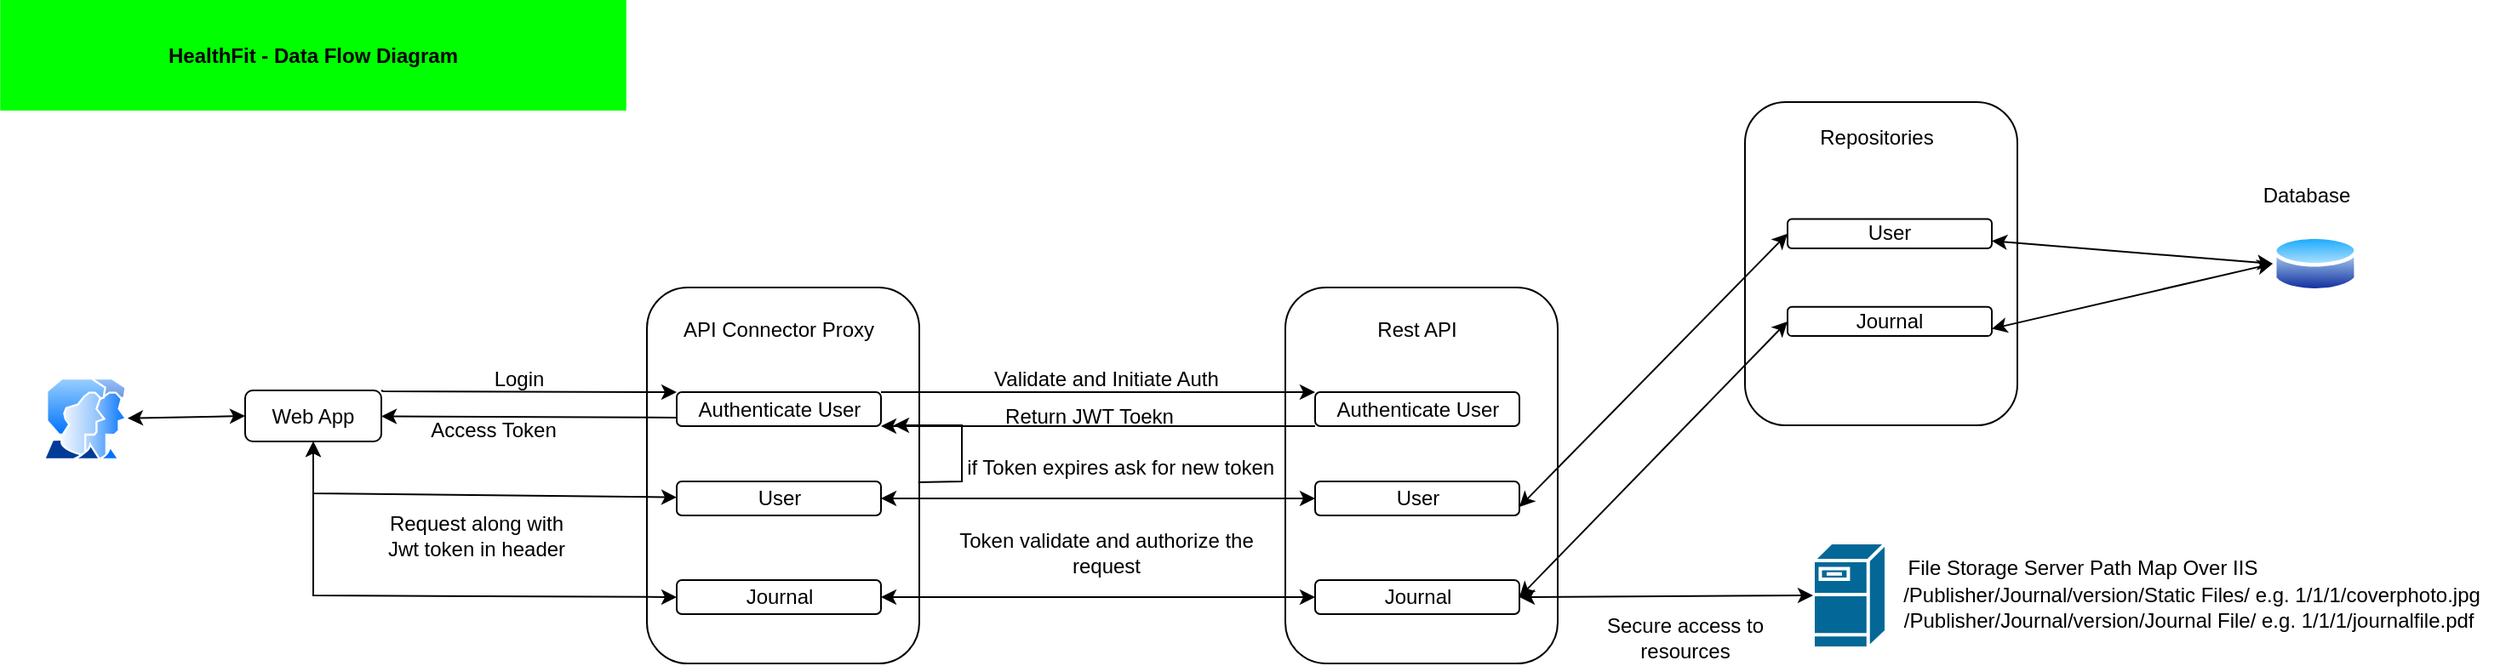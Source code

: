 <mxfile version="21.3.4" type="device">
  <diagram name="Page-1" id="NaIE0iuRqriaq7UGNfMM">
    <mxGraphModel dx="3640" dy="1178" grid="1" gridSize="10" guides="1" tooltips="1" connect="1" arrows="1" fold="1" page="1" pageScale="1" pageWidth="850" pageHeight="1100" math="0" shadow="0">
      <root>
        <mxCell id="0" />
        <mxCell id="1" parent="0" />
        <mxCell id="u52zlS9aAu4xKUvh2S-K-1" value="" style="image;aspect=fixed;perimeter=ellipsePerimeter;html=1;align=center;shadow=0;dashed=0;spacingTop=3;image=img/lib/active_directory/database.svg;" vertex="1" parent="1">
          <mxGeometry x="1160" y="176.5" width="50" height="37" as="geometry" />
        </mxCell>
        <mxCell id="u52zlS9aAu4xKUvh2S-K-8" value="Web App" style="rounded=1;whiteSpace=wrap;html=1;" vertex="1" parent="1">
          <mxGeometry x="-31" y="269.5" width="80" height="30" as="geometry" />
        </mxCell>
        <mxCell id="u52zlS9aAu4xKUvh2S-K-30" value="Login" style="text;html=1;strokeColor=none;fillColor=none;align=center;verticalAlign=middle;whiteSpace=wrap;rounded=0;" vertex="1" parent="1">
          <mxGeometry x="100" y="248" width="60" height="30" as="geometry" />
        </mxCell>
        <mxCell id="u52zlS9aAu4xKUvh2S-K-31" value="Validate and Initiate Auth" style="text;html=1;strokeColor=none;fillColor=none;align=center;verticalAlign=middle;whiteSpace=wrap;rounded=0;" vertex="1" parent="1">
          <mxGeometry x="400" y="248" width="150" height="30" as="geometry" />
        </mxCell>
        <mxCell id="u52zlS9aAu4xKUvh2S-K-40" value="" style="group" vertex="1" connectable="0" parent="1">
          <mxGeometry x="205" y="209" width="160" height="221" as="geometry" />
        </mxCell>
        <mxCell id="u52zlS9aAu4xKUvh2S-K-9" value="" style="rounded=1;whiteSpace=wrap;html=1;" vertex="1" parent="u52zlS9aAu4xKUvh2S-K-40">
          <mxGeometry width="160" height="221" as="geometry" />
        </mxCell>
        <mxCell id="u52zlS9aAu4xKUvh2S-K-11" value="Authenticate User" style="rounded=1;whiteSpace=wrap;html=1;" vertex="1" parent="u52zlS9aAu4xKUvh2S-K-40">
          <mxGeometry x="17.5" y="61.5" width="120" height="20" as="geometry" />
        </mxCell>
        <mxCell id="u52zlS9aAu4xKUvh2S-K-12" value="User" style="rounded=1;whiteSpace=wrap;html=1;" vertex="1" parent="u52zlS9aAu4xKUvh2S-K-40">
          <mxGeometry x="17.5" y="114" width="120" height="20" as="geometry" />
        </mxCell>
        <mxCell id="u52zlS9aAu4xKUvh2S-K-13" value="Journal" style="rounded=1;whiteSpace=wrap;html=1;" vertex="1" parent="u52zlS9aAu4xKUvh2S-K-40">
          <mxGeometry x="17.5" y="172" width="120" height="20" as="geometry" />
        </mxCell>
        <mxCell id="u52zlS9aAu4xKUvh2S-K-14" value="API Connector Proxy" style="text;html=1;strokeColor=none;fillColor=none;align=center;verticalAlign=middle;whiteSpace=wrap;rounded=0;" vertex="1" parent="u52zlS9aAu4xKUvh2S-K-40">
          <mxGeometry x="10" y="10" width="135" height="30" as="geometry" />
        </mxCell>
        <mxCell id="u52zlS9aAu4xKUvh2S-K-32" value="Return JWT Toekn" style="text;html=1;strokeColor=none;fillColor=none;align=center;verticalAlign=middle;whiteSpace=wrap;rounded=0;" vertex="1" parent="1">
          <mxGeometry x="410" y="269.5" width="110" height="30" as="geometry" />
        </mxCell>
        <mxCell id="u52zlS9aAu4xKUvh2S-K-34" value="Access Token" style="text;html=1;strokeColor=none;fillColor=none;align=center;verticalAlign=middle;whiteSpace=wrap;rounded=0;" vertex="1" parent="1">
          <mxGeometry x="60" y="278" width="110" height="30" as="geometry" />
        </mxCell>
        <mxCell id="u52zlS9aAu4xKUvh2S-K-38" value="Request along with Jwt token in header" style="text;html=1;strokeColor=none;fillColor=none;align=center;verticalAlign=middle;whiteSpace=wrap;rounded=0;" vertex="1" parent="1">
          <mxGeometry x="50" y="340" width="110" height="30" as="geometry" />
        </mxCell>
        <mxCell id="u52zlS9aAu4xKUvh2S-K-41" value="" style="group" vertex="1" connectable="0" parent="1">
          <mxGeometry x="580" y="209" width="160" height="221" as="geometry" />
        </mxCell>
        <mxCell id="u52zlS9aAu4xKUvh2S-K-42" value="" style="rounded=1;whiteSpace=wrap;html=1;" vertex="1" parent="u52zlS9aAu4xKUvh2S-K-41">
          <mxGeometry width="160" height="221" as="geometry" />
        </mxCell>
        <mxCell id="u52zlS9aAu4xKUvh2S-K-43" value="Authenticate User" style="rounded=1;whiteSpace=wrap;html=1;" vertex="1" parent="u52zlS9aAu4xKUvh2S-K-41">
          <mxGeometry x="17.5" y="61.5" width="120" height="20" as="geometry" />
        </mxCell>
        <mxCell id="u52zlS9aAu4xKUvh2S-K-44" value="User" style="rounded=1;whiteSpace=wrap;html=1;" vertex="1" parent="u52zlS9aAu4xKUvh2S-K-41">
          <mxGeometry x="17.5" y="114" width="120" height="20" as="geometry" />
        </mxCell>
        <mxCell id="u52zlS9aAu4xKUvh2S-K-45" value="Journal" style="rounded=1;whiteSpace=wrap;html=1;" vertex="1" parent="u52zlS9aAu4xKUvh2S-K-41">
          <mxGeometry x="17.5" y="172" width="120" height="20" as="geometry" />
        </mxCell>
        <mxCell id="u52zlS9aAu4xKUvh2S-K-46" value="Rest API" style="text;html=1;strokeColor=none;fillColor=none;align=center;verticalAlign=middle;whiteSpace=wrap;rounded=0;" vertex="1" parent="u52zlS9aAu4xKUvh2S-K-41">
          <mxGeometry x="10" y="10" width="135" height="30" as="geometry" />
        </mxCell>
        <mxCell id="u52zlS9aAu4xKUvh2S-K-50" value="" style="endArrow=classic;html=1;rounded=0;exitX=1;exitY=0;exitDx=0;exitDy=0;entryX=0;entryY=0;entryDx=0;entryDy=0;" edge="1" parent="1" source="u52zlS9aAu4xKUvh2S-K-8" target="u52zlS9aAu4xKUvh2S-K-11">
          <mxGeometry width="50" height="50" relative="1" as="geometry">
            <mxPoint x="370" y="260" as="sourcePoint" />
            <mxPoint x="420" y="210" as="targetPoint" />
            <Array as="points">
              <mxPoint x="50" y="270" />
            </Array>
          </mxGeometry>
        </mxCell>
        <mxCell id="u52zlS9aAu4xKUvh2S-K-51" value="" style="endArrow=classic;html=1;rounded=0;exitX=1;exitY=0;exitDx=0;exitDy=0;entryX=0;entryY=0;entryDx=0;entryDy=0;" edge="1" parent="1" source="u52zlS9aAu4xKUvh2S-K-11" target="u52zlS9aAu4xKUvh2S-K-43">
          <mxGeometry width="50" height="50" relative="1" as="geometry">
            <mxPoint x="370" y="278" as="sourcePoint" />
            <mxPoint x="544" y="279" as="targetPoint" />
            <Array as="points" />
          </mxGeometry>
        </mxCell>
        <mxCell id="u52zlS9aAu4xKUvh2S-K-52" value="" style="endArrow=classic;html=1;rounded=0;exitX=0;exitY=1;exitDx=0;exitDy=0;entryX=1;entryY=1;entryDx=0;entryDy=0;" edge="1" parent="1" source="u52zlS9aAu4xKUvh2S-K-43" target="u52zlS9aAu4xKUvh2S-K-11">
          <mxGeometry width="50" height="50" relative="1" as="geometry">
            <mxPoint x="50" y="390" as="sourcePoint" />
            <mxPoint x="100" y="340" as="targetPoint" />
          </mxGeometry>
        </mxCell>
        <mxCell id="u52zlS9aAu4xKUvh2S-K-53" value="" style="endArrow=classic;html=1;rounded=0;exitX=0;exitY=0.75;exitDx=0;exitDy=0;" edge="1" parent="1" source="u52zlS9aAu4xKUvh2S-K-11" target="u52zlS9aAu4xKUvh2S-K-8">
          <mxGeometry width="50" height="50" relative="1" as="geometry">
            <mxPoint x="360" y="300" as="sourcePoint" />
            <mxPoint x="50" y="286" as="targetPoint" />
          </mxGeometry>
        </mxCell>
        <mxCell id="u52zlS9aAu4xKUvh2S-K-56" value="" style="endArrow=classic;startArrow=classic;html=1;rounded=0;exitX=0.5;exitY=1;exitDx=0;exitDy=0;" edge="1" parent="1" source="u52zlS9aAu4xKUvh2S-K-8" target="u52zlS9aAu4xKUvh2S-K-12">
          <mxGeometry width="50" height="50" relative="1" as="geometry">
            <mxPoint x="60" y="410" as="sourcePoint" />
            <mxPoint x="110" y="360" as="targetPoint" />
            <Array as="points">
              <mxPoint x="9" y="330" />
            </Array>
          </mxGeometry>
        </mxCell>
        <mxCell id="u52zlS9aAu4xKUvh2S-K-57" value="" style="endArrow=classic;startArrow=classic;html=1;rounded=0;exitX=0.5;exitY=1;exitDx=0;exitDy=0;entryX=0;entryY=0.5;entryDx=0;entryDy=0;" edge="1" parent="1" source="u52zlS9aAu4xKUvh2S-K-8" target="u52zlS9aAu4xKUvh2S-K-13">
          <mxGeometry width="50" height="50" relative="1" as="geometry">
            <mxPoint x="20" y="420" as="sourcePoint" />
            <mxPoint x="70" y="370" as="targetPoint" />
            <Array as="points">
              <mxPoint x="9" y="390" />
            </Array>
          </mxGeometry>
        </mxCell>
        <mxCell id="u52zlS9aAu4xKUvh2S-K-58" value="" style="endArrow=classic;startArrow=classic;html=1;rounded=0;exitX=1;exitY=0.5;exitDx=0;exitDy=0;" edge="1" parent="1" source="u52zlS9aAu4xKUvh2S-K-12" target="u52zlS9aAu4xKUvh2S-K-44">
          <mxGeometry width="50" height="50" relative="1" as="geometry">
            <mxPoint x="450" y="400" as="sourcePoint" />
            <mxPoint x="500" y="350" as="targetPoint" />
          </mxGeometry>
        </mxCell>
        <mxCell id="u52zlS9aAu4xKUvh2S-K-59" value="" style="endArrow=classic;startArrow=classic;html=1;rounded=0;exitX=1;exitY=0.5;exitDx=0;exitDy=0;" edge="1" parent="1" source="u52zlS9aAu4xKUvh2S-K-13" target="u52zlS9aAu4xKUvh2S-K-45">
          <mxGeometry width="50" height="50" relative="1" as="geometry">
            <mxPoint x="353" y="390" as="sourcePoint" />
            <mxPoint x="608" y="390" as="targetPoint" />
          </mxGeometry>
        </mxCell>
        <mxCell id="u52zlS9aAu4xKUvh2S-K-60" value="Token validate and authorize the request" style="text;html=1;strokeColor=none;fillColor=none;align=center;verticalAlign=middle;whiteSpace=wrap;rounded=0;" vertex="1" parent="1">
          <mxGeometry x="380" y="350" width="190" height="30" as="geometry" />
        </mxCell>
        <mxCell id="u52zlS9aAu4xKUvh2S-K-61" value="" style="endArrow=classic;html=1;rounded=0;exitX=0.996;exitY=0.518;exitDx=0;exitDy=0;exitPerimeter=0;" edge="1" parent="1" source="u52zlS9aAu4xKUvh2S-K-9">
          <mxGeometry width="50" height="50" relative="1" as="geometry">
            <mxPoint x="420" y="360" as="sourcePoint" />
            <mxPoint x="350" y="290" as="targetPoint" />
            <Array as="points">
              <mxPoint x="390" y="323" />
              <mxPoint x="390" y="290" />
            </Array>
          </mxGeometry>
        </mxCell>
        <mxCell id="u52zlS9aAu4xKUvh2S-K-63" value="if Token expires ask for new token&amp;nbsp;" style="text;html=1;strokeColor=none;fillColor=none;align=center;verticalAlign=middle;whiteSpace=wrap;rounded=0;" vertex="1" parent="1">
          <mxGeometry x="390" y="299.5" width="190" height="30" as="geometry" />
        </mxCell>
        <mxCell id="u52zlS9aAu4xKUvh2S-K-64" value="" style="group" vertex="1" connectable="0" parent="1">
          <mxGeometry x="850" y="100" width="160" height="190" as="geometry" />
        </mxCell>
        <mxCell id="u52zlS9aAu4xKUvh2S-K-65" value="" style="rounded=1;whiteSpace=wrap;html=1;" vertex="1" parent="u52zlS9aAu4xKUvh2S-K-64">
          <mxGeometry width="160" height="190" as="geometry" />
        </mxCell>
        <mxCell id="u52zlS9aAu4xKUvh2S-K-67" value="User" style="rounded=1;whiteSpace=wrap;html=1;" vertex="1" parent="u52zlS9aAu4xKUvh2S-K-64">
          <mxGeometry x="25" y="68.778" width="120" height="17.195" as="geometry" />
        </mxCell>
        <mxCell id="u52zlS9aAu4xKUvh2S-K-68" value="Journal" style="rounded=1;whiteSpace=wrap;html=1;" vertex="1" parent="u52zlS9aAu4xKUvh2S-K-64">
          <mxGeometry x="25" y="120.362" width="120" height="17.195" as="geometry" />
        </mxCell>
        <mxCell id="u52zlS9aAu4xKUvh2S-K-69" value="Repositories" style="text;html=1;strokeColor=none;fillColor=none;align=center;verticalAlign=middle;whiteSpace=wrap;rounded=0;" vertex="1" parent="u52zlS9aAu4xKUvh2S-K-64">
          <mxGeometry x="10" y="8.597" width="135" height="25.792" as="geometry" />
        </mxCell>
        <mxCell id="u52zlS9aAu4xKUvh2S-K-71" value="" style="endArrow=classic;startArrow=classic;html=1;rounded=0;entryX=0;entryY=0.5;entryDx=0;entryDy=0;exitX=1;exitY=0.75;exitDx=0;exitDy=0;" edge="1" parent="1" source="u52zlS9aAu4xKUvh2S-K-44" target="u52zlS9aAu4xKUvh2S-K-67">
          <mxGeometry width="50" height="50" relative="1" as="geometry">
            <mxPoint x="800" y="290" as="sourcePoint" />
            <mxPoint x="850" y="240" as="targetPoint" />
          </mxGeometry>
        </mxCell>
        <mxCell id="u52zlS9aAu4xKUvh2S-K-72" value="" style="endArrow=classic;startArrow=classic;html=1;rounded=0;entryX=0;entryY=0.5;entryDx=0;entryDy=0;exitX=1;exitY=0.5;exitDx=0;exitDy=0;" edge="1" parent="1" source="u52zlS9aAu4xKUvh2S-K-45" target="u52zlS9aAu4xKUvh2S-K-68">
          <mxGeometry width="50" height="50" relative="1" as="geometry">
            <mxPoint x="728" y="348" as="sourcePoint" />
            <mxPoint x="885" y="187" as="targetPoint" />
          </mxGeometry>
        </mxCell>
        <mxCell id="u52zlS9aAu4xKUvh2S-K-73" value="" style="endArrow=classic;startArrow=classic;html=1;rounded=0;exitX=0;exitY=0.5;exitDx=0;exitDy=0;entryX=1;entryY=0.75;entryDx=0;entryDy=0;" edge="1" parent="1" source="u52zlS9aAu4xKUvh2S-K-1" target="u52zlS9aAu4xKUvh2S-K-67">
          <mxGeometry width="50" height="50" relative="1" as="geometry">
            <mxPoint x="800" y="290" as="sourcePoint" />
            <mxPoint x="850" y="240" as="targetPoint" />
          </mxGeometry>
        </mxCell>
        <mxCell id="u52zlS9aAu4xKUvh2S-K-74" value="" style="endArrow=classic;startArrow=classic;html=1;rounded=0;entryX=0;entryY=0.5;entryDx=0;entryDy=0;exitX=1;exitY=0.75;exitDx=0;exitDy=0;" edge="1" parent="1" source="u52zlS9aAu4xKUvh2S-K-68" target="u52zlS9aAu4xKUvh2S-K-1">
          <mxGeometry width="50" height="50" relative="1" as="geometry">
            <mxPoint x="800" y="290" as="sourcePoint" />
            <mxPoint x="850" y="240" as="targetPoint" />
          </mxGeometry>
        </mxCell>
        <mxCell id="u52zlS9aAu4xKUvh2S-K-75" value="Database" style="text;html=1;strokeColor=none;fillColor=none;align=center;verticalAlign=middle;whiteSpace=wrap;rounded=0;" vertex="1" parent="1">
          <mxGeometry x="1150" y="140" width="60" height="30" as="geometry" />
        </mxCell>
        <mxCell id="u52zlS9aAu4xKUvh2S-K-81" value="File Storage Server Path Map Over IIS" style="text;html=1;align=center;verticalAlign=middle;resizable=0;points=[];autosize=1;strokeColor=#;fillColor=none;" vertex="1" parent="1">
          <mxGeometry x="933" y="359" width="230" height="30" as="geometry" />
        </mxCell>
        <mxCell id="u52zlS9aAu4xKUvh2S-K-82" value="/Publisher/Journal/version/Static Files/ e.g. 1/1/1/coverphoto.jpg&lt;br&gt;/Publisher/Journal/version/Journal File/ e.g. 1/1/1/journalfile.pdf&amp;nbsp;" style="text;html=1;align=center;verticalAlign=middle;resizable=0;points=[];autosize=1;strokeColor=#;fillColor=none;" vertex="1" parent="1">
          <mxGeometry x="931.5" y="377" width="360" height="40" as="geometry" />
        </mxCell>
        <mxCell id="u52zlS9aAu4xKUvh2S-K-84" value="" style="shape=mxgraph.cisco.servers.fileserver;html=1;pointerEvents=1;dashed=0;fillColor=#036897;strokeColor=#ffffff;strokeWidth=2;verticalLabelPosition=bottom;verticalAlign=top;align=center;outlineConnect=0;" vertex="1" parent="1">
          <mxGeometry x="890" y="359" width="43" height="62" as="geometry" />
        </mxCell>
        <mxCell id="u52zlS9aAu4xKUvh2S-K-85" value="" style="endArrow=classic;startArrow=classic;html=1;rounded=0;entryX=0;entryY=0.5;entryDx=0;entryDy=0;exitX=1;exitY=0.5;exitDx=0;exitDy=0;entryPerimeter=0;" edge="1" parent="1" source="u52zlS9aAu4xKUvh2S-K-45" target="u52zlS9aAu4xKUvh2S-K-84">
          <mxGeometry width="50" height="50" relative="1" as="geometry">
            <mxPoint x="728" y="401" as="sourcePoint" />
            <mxPoint x="885" y="239" as="targetPoint" />
          </mxGeometry>
        </mxCell>
        <mxCell id="u52zlS9aAu4xKUvh2S-K-87" value="" style="endArrow=classic;startArrow=classic;html=1;rounded=0;entryX=0;entryY=0.5;entryDx=0;entryDy=0;" edge="1" parent="1" source="u52zlS9aAu4xKUvh2S-K-88" target="u52zlS9aAu4xKUvh2S-K-8">
          <mxGeometry width="50" height="50" relative="1" as="geometry">
            <mxPoint x="-101.5" y="287.5" as="sourcePoint" />
            <mxPoint x="-30" y="360" as="targetPoint" />
          </mxGeometry>
        </mxCell>
        <mxCell id="u52zlS9aAu4xKUvh2S-K-88" value="" style="image;aspect=fixed;perimeter=ellipsePerimeter;html=1;align=center;shadow=0;dashed=0;spacingTop=3;image=img/lib/active_directory/user_accounts.svg;" vertex="1" parent="1">
          <mxGeometry x="-150" y="262" width="50" height="48.5" as="geometry" />
        </mxCell>
        <mxCell id="u52zlS9aAu4xKUvh2S-K-89" value="Secure access to resources" style="text;html=1;strokeColor=none;fillColor=none;align=center;verticalAlign=middle;whiteSpace=wrap;rounded=0;" vertex="1" parent="1">
          <mxGeometry x="740" y="400" width="150" height="30" as="geometry" />
        </mxCell>
        <mxCell id="u52zlS9aAu4xKUvh2S-K-90" value="HealthFit - Data Flow Diagram" style="text;html=1;strokeColor=none;fillColor=#00FF00;align=center;verticalAlign=middle;whiteSpace=wrap;rounded=0;fontStyle=1" vertex="1" parent="1">
          <mxGeometry x="-174.87" y="40" width="367.75" height="65" as="geometry" />
        </mxCell>
      </root>
    </mxGraphModel>
  </diagram>
</mxfile>
